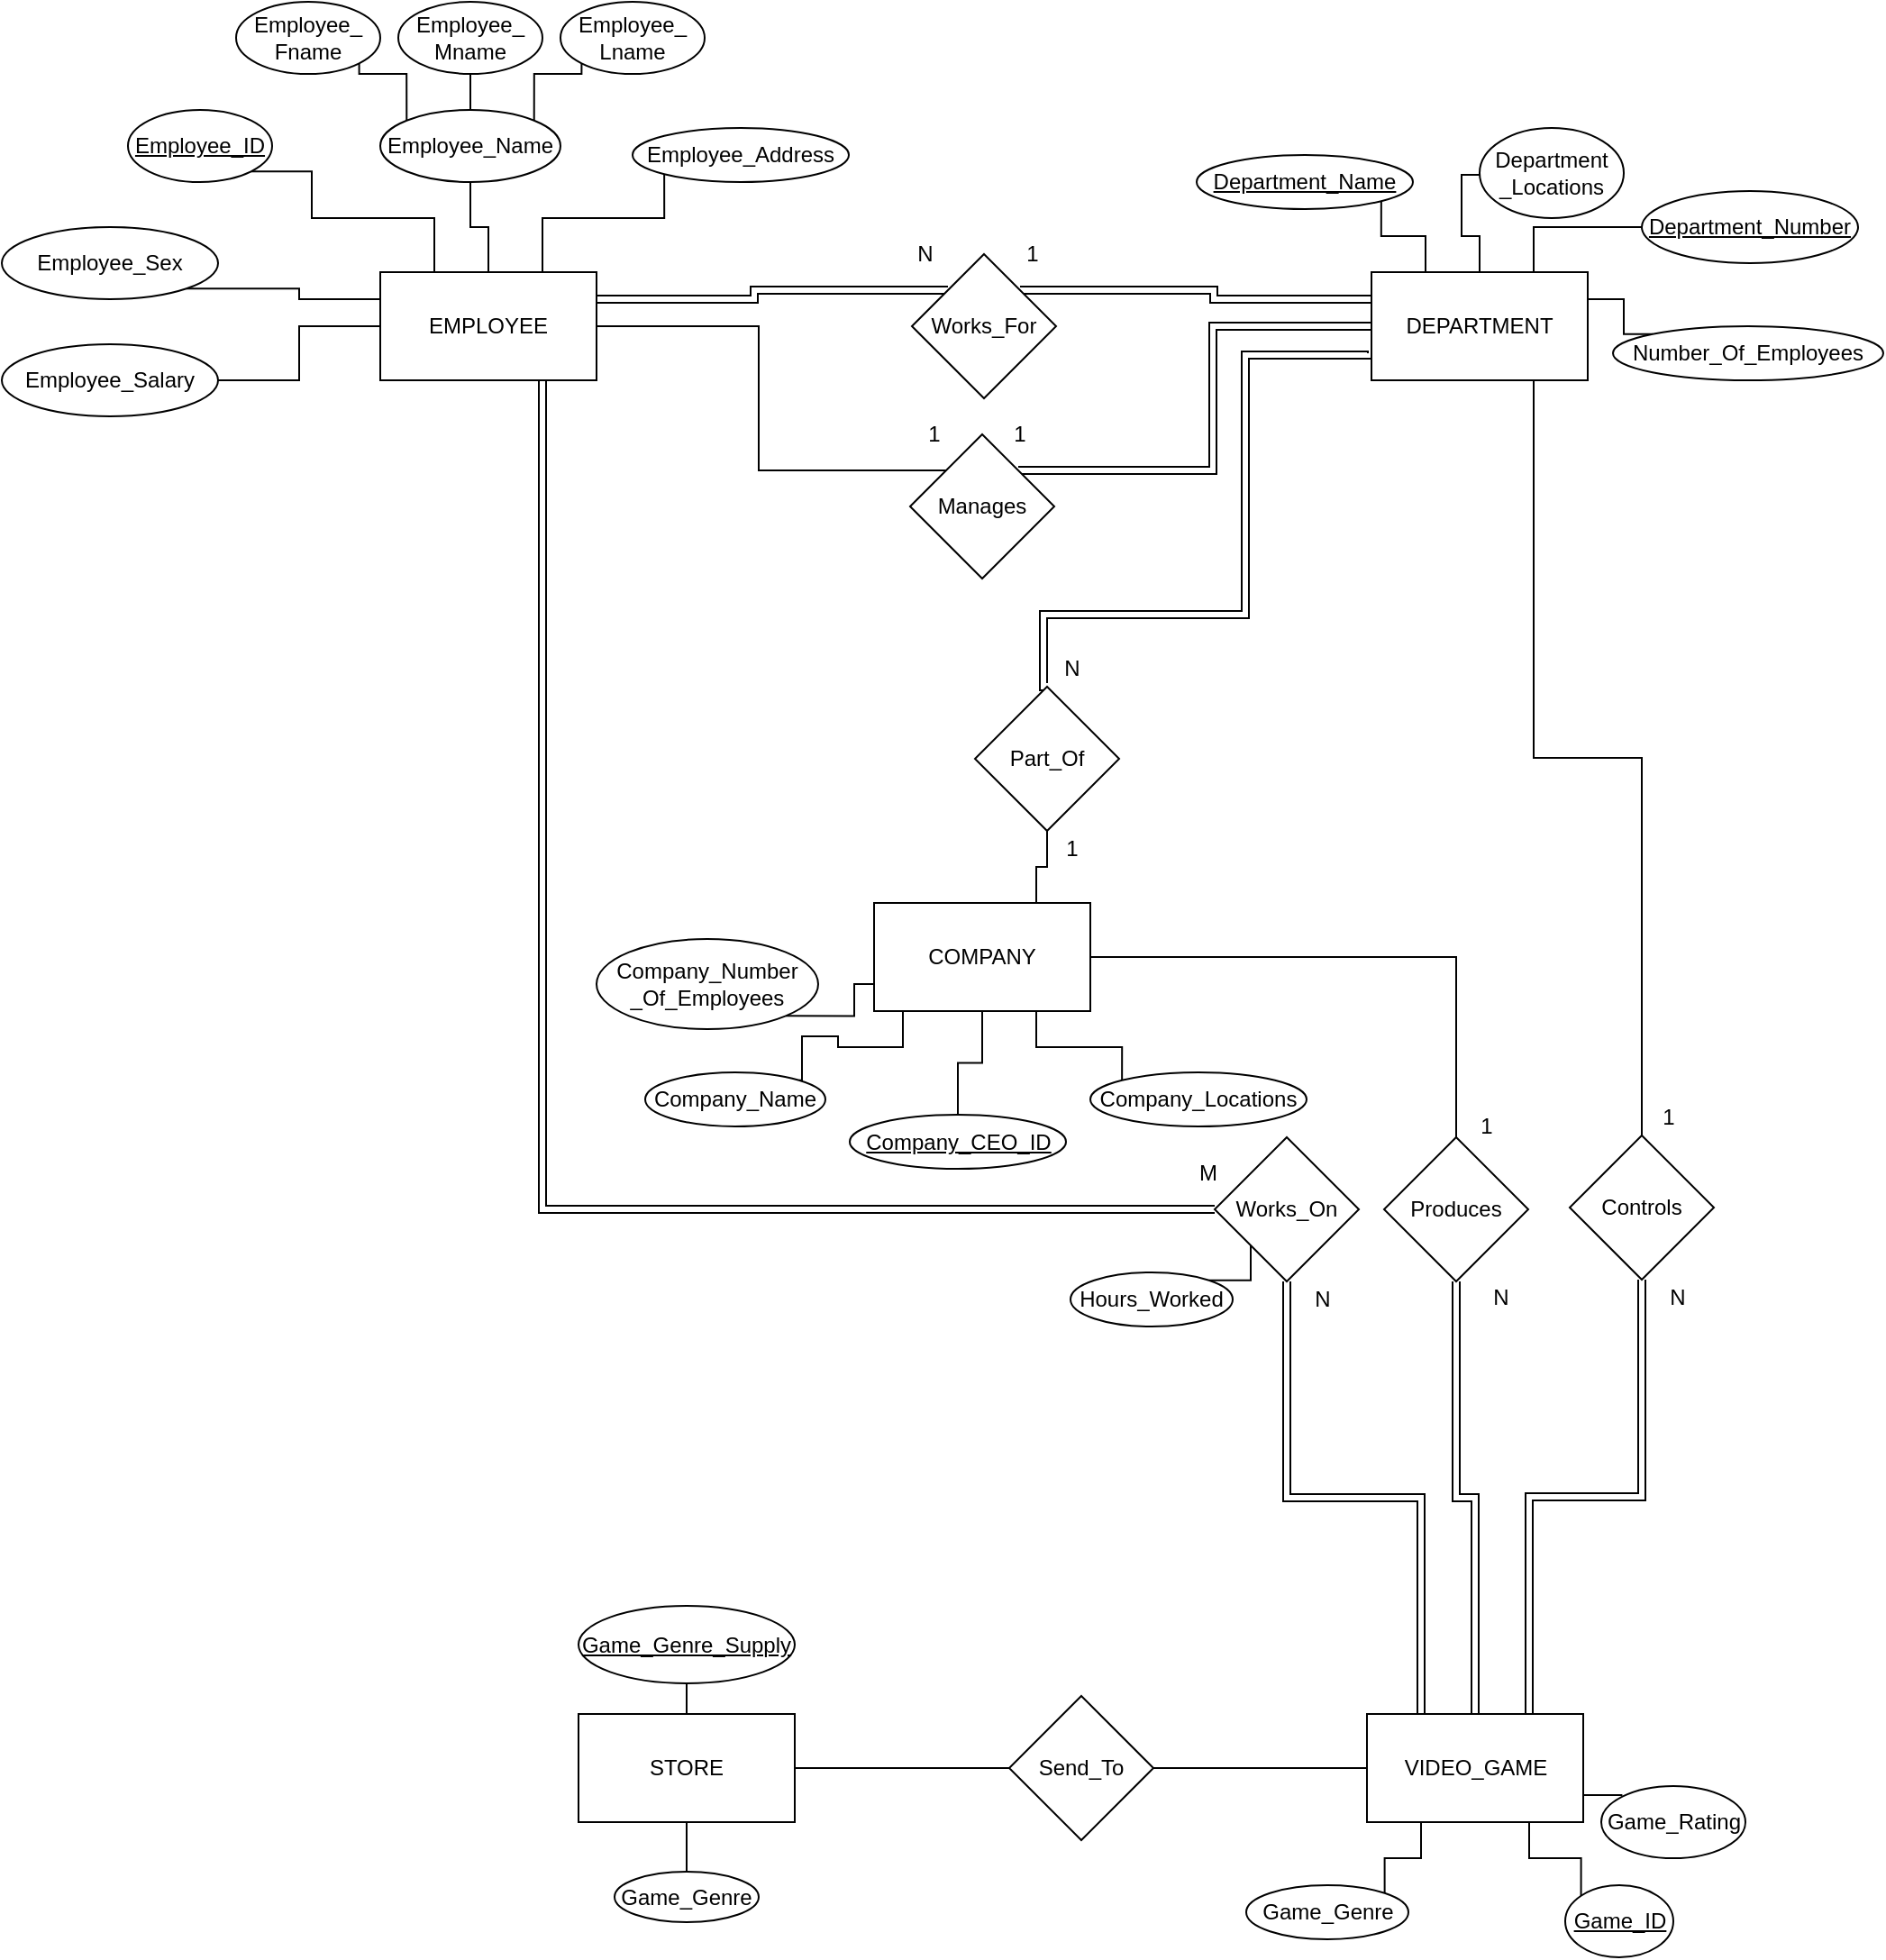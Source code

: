 <mxfile version="12.3.2" type="device" pages="5"><diagram id="pkWlkl_4wmQNtJCve50J" name="ER_Diagram"><mxGraphModel dx="2628" dy="2178" grid="1" gridSize="10" guides="1" tooltips="1" connect="1" arrows="1" fold="1" page="1" pageScale="1" pageWidth="850" pageHeight="1100" math="0" shadow="0"><root><mxCell id="I0w0LLHJPaxNUQu-10mH-0"/><mxCell id="I0w0LLHJPaxNUQu-10mH-1" parent="I0w0LLHJPaxNUQu-10mH-0"/><mxCell id="9fXInhG3Dvd31H-AmijZ-2" style="edgeStyle=orthogonalEdgeStyle;rounded=0;orthogonalLoop=1;jettySize=auto;html=1;exitX=0.75;exitY=1;exitDx=0;exitDy=0;entryX=0;entryY=0;entryDx=0;entryDy=0;endArrow=none;endFill=0;" edge="1" parent="I0w0LLHJPaxNUQu-10mH-1" source="I0w0LLHJPaxNUQu-10mH-2" target="Tpa4xKge-1lGGUMqEtfg-40"><mxGeometry relative="1" as="geometry"/></mxCell><mxCell id="9fXInhG3Dvd31H-AmijZ-3" style="edgeStyle=orthogonalEdgeStyle;rounded=0;orthogonalLoop=1;jettySize=auto;html=1;exitX=0.25;exitY=1;exitDx=0;exitDy=0;entryX=1;entryY=0;entryDx=0;entryDy=0;endArrow=none;endFill=0;" edge="1" parent="I0w0LLHJPaxNUQu-10mH-1" source="I0w0LLHJPaxNUQu-10mH-2" target="Tpa4xKge-1lGGUMqEtfg-39"><mxGeometry relative="1" as="geometry"><Array as="points"><mxPoint x="380" y="500"/><mxPoint x="380" y="520"/><mxPoint x="344" y="520"/><mxPoint x="344" y="514"/><mxPoint x="324" y="514"/></Array></mxGeometry></mxCell><mxCell id="-QUbGs1Myn91qRkP3Rfk-1" style="edgeStyle=orthogonalEdgeStyle;rounded=0;orthogonalLoop=1;jettySize=auto;html=1;exitX=1;exitY=0.5;exitDx=0;exitDy=0;entryX=0.5;entryY=0;entryDx=0;entryDy=0;startArrow=none;startFill=0;endArrow=none;endFill=0;" edge="1" parent="I0w0LLHJPaxNUQu-10mH-1" source="I0w0LLHJPaxNUQu-10mH-2" target="-QUbGs1Myn91qRkP3Rfk-0"><mxGeometry relative="1" as="geometry"/></mxCell><mxCell id="I0w0LLHJPaxNUQu-10mH-2" value="COMPANY" style="rounded=0;whiteSpace=wrap;html=1;" vertex="1" parent="I0w0LLHJPaxNUQu-10mH-1"><mxGeometry x="364" y="440" width="120" height="60" as="geometry"/></mxCell><mxCell id="Tpa4xKge-1lGGUMqEtfg-28" style="edgeStyle=orthogonalEdgeStyle;rounded=0;orthogonalLoop=1;jettySize=auto;html=1;exitX=1;exitY=0.25;exitDx=0;exitDy=0;entryX=0;entryY=0;entryDx=0;entryDy=0;shape=link;" edge="1" parent="I0w0LLHJPaxNUQu-10mH-1" source="I0w0LLHJPaxNUQu-10mH-3" target="Tpa4xKge-1lGGUMqEtfg-24"><mxGeometry relative="1" as="geometry"/></mxCell><mxCell id="Tpa4xKge-1lGGUMqEtfg-30" style="edgeStyle=orthogonalEdgeStyle;rounded=0;orthogonalLoop=1;jettySize=auto;html=1;exitX=1;exitY=0.5;exitDx=0;exitDy=0;entryX=0;entryY=0;entryDx=0;entryDy=0;endArrow=none;endFill=0;" edge="1" parent="I0w0LLHJPaxNUQu-10mH-1" source="I0w0LLHJPaxNUQu-10mH-3" target="Tpa4xKge-1lGGUMqEtfg-25"><mxGeometry relative="1" as="geometry"><Array as="points"><mxPoint x="300" y="120"/><mxPoint x="300" y="200"/></Array></mxGeometry></mxCell><mxCell id="Tpa4xKge-1lGGUMqEtfg-51" style="edgeStyle=orthogonalEdgeStyle;rounded=0;orthogonalLoop=1;jettySize=auto;html=1;exitX=0.75;exitY=1;exitDx=0;exitDy=0;entryX=0;entryY=0.5;entryDx=0;entryDy=0;endArrow=none;endFill=0;shape=link;" edge="1" parent="I0w0LLHJPaxNUQu-10mH-1" source="I0w0LLHJPaxNUQu-10mH-3" target="Tpa4xKge-1lGGUMqEtfg-45"><mxGeometry relative="1" as="geometry"/></mxCell><mxCell id="I0w0LLHJPaxNUQu-10mH-3" value="EMPLOYEE" style="rounded=0;whiteSpace=wrap;html=1;" vertex="1" parent="I0w0LLHJPaxNUQu-10mH-1"><mxGeometry x="90" y="90" width="120" height="60" as="geometry"/></mxCell><mxCell id="Tpa4xKge-1lGGUMqEtfg-35" style="edgeStyle=orthogonalEdgeStyle;rounded=0;orthogonalLoop=1;jettySize=auto;html=1;exitX=0;exitY=0.75;exitDx=0;exitDy=0;entryX=0.5;entryY=0;entryDx=0;entryDy=0;endArrow=none;endFill=0;shape=link;" edge="1" parent="I0w0LLHJPaxNUQu-10mH-1" source="I0w0LLHJPaxNUQu-10mH-4" target="Tpa4xKge-1lGGUMqEtfg-34"><mxGeometry relative="1" as="geometry"><Array as="points"><mxPoint x="570" y="136"/><mxPoint x="570" y="280"/><mxPoint x="458" y="280"/></Array></mxGeometry></mxCell><mxCell id="Tpa4xKge-1lGGUMqEtfg-50" style="edgeStyle=orthogonalEdgeStyle;rounded=0;orthogonalLoop=1;jettySize=auto;html=1;exitX=0.75;exitY=1;exitDx=0;exitDy=0;entryX=0.5;entryY=0;entryDx=0;entryDy=0;endArrow=none;endFill=0;" edge="1" parent="I0w0LLHJPaxNUQu-10mH-1" source="I0w0LLHJPaxNUQu-10mH-4" target="Tpa4xKge-1lGGUMqEtfg-43"><mxGeometry relative="1" as="geometry"/></mxCell><mxCell id="fMg0SopHp3dBCs3YoweB-34" style="edgeStyle=orthogonalEdgeStyle;rounded=0;orthogonalLoop=1;jettySize=auto;html=1;exitX=0.25;exitY=0;exitDx=0;exitDy=0;entryX=1;entryY=1;entryDx=0;entryDy=0;endArrow=none;endFill=0;" edge="1" parent="I0w0LLHJPaxNUQu-10mH-1" source="I0w0LLHJPaxNUQu-10mH-4" target="Tpa4xKge-1lGGUMqEtfg-3"><mxGeometry relative="1" as="geometry"/></mxCell><mxCell id="fMg0SopHp3dBCs3YoweB-36" style="edgeStyle=orthogonalEdgeStyle;rounded=0;orthogonalLoop=1;jettySize=auto;html=1;exitX=0.5;exitY=0;exitDx=0;exitDy=0;entryX=0;entryY=0.5;entryDx=0;entryDy=0;endArrow=none;endFill=0;" edge="1" parent="I0w0LLHJPaxNUQu-10mH-1" source="I0w0LLHJPaxNUQu-10mH-4" target="Tpa4xKge-1lGGUMqEtfg-5"><mxGeometry relative="1" as="geometry"><Array as="points"><mxPoint x="700" y="70"/><mxPoint x="690" y="70"/><mxPoint x="690" y="36"/></Array></mxGeometry></mxCell><mxCell id="fMg0SopHp3dBCs3YoweB-37" style="edgeStyle=orthogonalEdgeStyle;rounded=0;orthogonalLoop=1;jettySize=auto;html=1;exitX=0.75;exitY=0;exitDx=0;exitDy=0;entryX=0;entryY=0.5;entryDx=0;entryDy=0;endArrow=none;endFill=0;" edge="1" parent="I0w0LLHJPaxNUQu-10mH-1" source="I0w0LLHJPaxNUQu-10mH-4" target="Tpa4xKge-1lGGUMqEtfg-37"><mxGeometry relative="1" as="geometry"/></mxCell><mxCell id="fMg0SopHp3dBCs3YoweB-38" style="edgeStyle=orthogonalEdgeStyle;rounded=0;orthogonalLoop=1;jettySize=auto;html=1;exitX=1;exitY=0.25;exitDx=0;exitDy=0;entryX=0;entryY=0;entryDx=0;entryDy=0;endArrow=none;endFill=0;" edge="1" parent="I0w0LLHJPaxNUQu-10mH-1" source="I0w0LLHJPaxNUQu-10mH-4" target="9fXInhG3Dvd31H-AmijZ-0"><mxGeometry relative="1" as="geometry"/></mxCell><mxCell id="I0w0LLHJPaxNUQu-10mH-4" value="DEPARTMENT" style="rounded=0;whiteSpace=wrap;html=1;" vertex="1" parent="I0w0LLHJPaxNUQu-10mH-1"><mxGeometry x="640" y="90" width="120" height="60" as="geometry"/></mxCell><mxCell id="Tpa4xKge-1lGGUMqEtfg-66" style="edgeStyle=orthogonalEdgeStyle;rounded=0;orthogonalLoop=1;jettySize=auto;html=1;exitX=0.25;exitY=1;exitDx=0;exitDy=0;entryX=1;entryY=0;entryDx=0;entryDy=0;endArrow=none;endFill=0;" edge="1" parent="I0w0LLHJPaxNUQu-10mH-1" source="I0w0LLHJPaxNUQu-10mH-6" target="Tpa4xKge-1lGGUMqEtfg-10"><mxGeometry relative="1" as="geometry"/></mxCell><mxCell id="Tpa4xKge-1lGGUMqEtfg-67" style="edgeStyle=orthogonalEdgeStyle;rounded=0;orthogonalLoop=1;jettySize=auto;html=1;exitX=0.75;exitY=1;exitDx=0;exitDy=0;entryX=0;entryY=0;entryDx=0;entryDy=0;endArrow=none;endFill=0;" edge="1" parent="I0w0LLHJPaxNUQu-10mH-1" source="I0w0LLHJPaxNUQu-10mH-6" target="Tpa4xKge-1lGGUMqEtfg-11"><mxGeometry relative="1" as="geometry"/></mxCell><mxCell id="fMg0SopHp3dBCs3YoweB-2" style="edgeStyle=orthogonalEdgeStyle;rounded=0;orthogonalLoop=1;jettySize=auto;html=1;exitX=1;exitY=0.75;exitDx=0;exitDy=0;entryX=0;entryY=0;entryDx=0;entryDy=0;endArrow=none;endFill=0;" edge="1" parent="I0w0LLHJPaxNUQu-10mH-1" source="I0w0LLHJPaxNUQu-10mH-6" target="fMg0SopHp3dBCs3YoweB-1"><mxGeometry relative="1" as="geometry"/></mxCell><mxCell id="C8VFhYp8qNl5yJrPvibs-2" style="edgeStyle=orthogonalEdgeStyle;rounded=0;orthogonalLoop=1;jettySize=auto;html=1;exitX=0;exitY=0.5;exitDx=0;exitDy=0;entryX=1;entryY=0.5;entryDx=0;entryDy=0;endArrow=none;endFill=0;" edge="1" parent="I0w0LLHJPaxNUQu-10mH-1" source="I0w0LLHJPaxNUQu-10mH-6" target="C8VFhYp8qNl5yJrPvibs-1"><mxGeometry relative="1" as="geometry"/></mxCell><mxCell id="I0w0LLHJPaxNUQu-10mH-6" value="VIDEO_GAME" style="rounded=0;whiteSpace=wrap;html=1;" vertex="1" parent="I0w0LLHJPaxNUQu-10mH-1"><mxGeometry x="637.5" y="890" width="120" height="60" as="geometry"/></mxCell><mxCell id="Tpa4xKge-1lGGUMqEtfg-12" style="edgeStyle=orthogonalEdgeStyle;rounded=0;orthogonalLoop=1;jettySize=auto;html=1;exitX=0.5;exitY=1;exitDx=0;exitDy=0;entryX=0.5;entryY=0;entryDx=0;entryDy=0;endArrow=none;endFill=0;" edge="1" parent="I0w0LLHJPaxNUQu-10mH-1" source="Tpa4xKge-1lGGUMqEtfg-0" target="I0w0LLHJPaxNUQu-10mH-3"><mxGeometry relative="1" as="geometry"/></mxCell><mxCell id="tMQsCEg2LR_papdAcjPk-3" style="edgeStyle=orthogonalEdgeStyle;rounded=0;orthogonalLoop=1;jettySize=auto;html=1;exitX=0.5;exitY=0;exitDx=0;exitDy=0;entryX=0.5;entryY=1;entryDx=0;entryDy=0;endArrow=none;endFill=0;" edge="1" parent="I0w0LLHJPaxNUQu-10mH-1" source="Tpa4xKge-1lGGUMqEtfg-0" target="tMQsCEg2LR_papdAcjPk-0"><mxGeometry relative="1" as="geometry"/></mxCell><mxCell id="tMQsCEg2LR_papdAcjPk-4" style="edgeStyle=orthogonalEdgeStyle;rounded=0;orthogonalLoop=1;jettySize=auto;html=1;exitX=1;exitY=0;exitDx=0;exitDy=0;entryX=0;entryY=1;entryDx=0;entryDy=0;endArrow=none;endFill=0;" edge="1" parent="I0w0LLHJPaxNUQu-10mH-1" source="Tpa4xKge-1lGGUMqEtfg-0" target="tMQsCEg2LR_papdAcjPk-1"><mxGeometry relative="1" as="geometry"/></mxCell><mxCell id="tMQsCEg2LR_papdAcjPk-5" style="edgeStyle=orthogonalEdgeStyle;rounded=0;orthogonalLoop=1;jettySize=auto;html=1;exitX=0;exitY=0;exitDx=0;exitDy=0;entryX=1;entryY=1;entryDx=0;entryDy=0;endArrow=none;endFill=0;" edge="1" parent="I0w0LLHJPaxNUQu-10mH-1" source="Tpa4xKge-1lGGUMqEtfg-0" target="tMQsCEg2LR_papdAcjPk-2"><mxGeometry relative="1" as="geometry"/></mxCell><mxCell id="Tpa4xKge-1lGGUMqEtfg-0" value="Employee_Name" style="ellipse;whiteSpace=wrap;html=1;" vertex="1" parent="I0w0LLHJPaxNUQu-10mH-1"><mxGeometry x="90" width="100" height="40" as="geometry"/></mxCell><mxCell id="Tpa4xKge-1lGGUMqEtfg-14" style="edgeStyle=orthogonalEdgeStyle;rounded=0;orthogonalLoop=1;jettySize=auto;html=1;exitX=0;exitY=1;exitDx=0;exitDy=0;entryX=0.75;entryY=0;entryDx=0;entryDy=0;endArrow=none;endFill=0;" edge="1" parent="I0w0LLHJPaxNUQu-10mH-1" source="Tpa4xKge-1lGGUMqEtfg-1" target="I0w0LLHJPaxNUQu-10mH-3"><mxGeometry relative="1" as="geometry"><Array as="points"><mxPoint x="248" y="60"/><mxPoint x="180" y="60"/></Array></mxGeometry></mxCell><mxCell id="Tpa4xKge-1lGGUMqEtfg-1" value="Employee_Address" style="ellipse;whiteSpace=wrap;html=1;" vertex="1" parent="I0w0LLHJPaxNUQu-10mH-1"><mxGeometry x="230" y="10" width="120" height="30" as="geometry"/></mxCell><mxCell id="Tpa4xKge-1lGGUMqEtfg-13" style="edgeStyle=orthogonalEdgeStyle;rounded=0;orthogonalLoop=1;jettySize=auto;html=1;exitX=1;exitY=1;exitDx=0;exitDy=0;entryX=0.25;entryY=0;entryDx=0;entryDy=0;endArrow=none;endFill=0;" edge="1" parent="I0w0LLHJPaxNUQu-10mH-1" source="Tpa4xKge-1lGGUMqEtfg-2" target="I0w0LLHJPaxNUQu-10mH-3"><mxGeometry relative="1" as="geometry"><Array as="points"><mxPoint x="52" y="60"/><mxPoint x="120" y="60"/></Array></mxGeometry></mxCell><mxCell id="Tpa4xKge-1lGGUMqEtfg-2" value="Employee_ID" style="ellipse;whiteSpace=wrap;html=1;fontStyle=4" vertex="1" parent="I0w0LLHJPaxNUQu-10mH-1"><mxGeometry x="-50" width="80" height="40" as="geometry"/></mxCell><mxCell id="Tpa4xKge-1lGGUMqEtfg-3" value="Department_Name" style="ellipse;whiteSpace=wrap;html=1;fontStyle=4" vertex="1" parent="I0w0LLHJPaxNUQu-10mH-1"><mxGeometry x="543" y="25" width="120" height="30" as="geometry"/></mxCell><mxCell id="Tpa4xKge-1lGGUMqEtfg-5" value="Department&lt;br&gt;_Locations" style="ellipse;whiteSpace=wrap;html=1;" vertex="1" parent="I0w0LLHJPaxNUQu-10mH-1"><mxGeometry x="700" y="10" width="80" height="50" as="geometry"/></mxCell><mxCell id="Tpa4xKge-1lGGUMqEtfg-10" value="Game_Genre" style="ellipse;whiteSpace=wrap;html=1;" vertex="1" parent="I0w0LLHJPaxNUQu-10mH-1"><mxGeometry x="570.5" y="985" width="90" height="30" as="geometry"/></mxCell><mxCell id="Tpa4xKge-1lGGUMqEtfg-11" value="Game_ID" style="ellipse;whiteSpace=wrap;html=1;fontStyle=4" vertex="1" parent="I0w0LLHJPaxNUQu-10mH-1"><mxGeometry x="747.5" y="985" width="60" height="40" as="geometry"/></mxCell><mxCell id="Tpa4xKge-1lGGUMqEtfg-21" style="edgeStyle=orthogonalEdgeStyle;rounded=0;orthogonalLoop=1;jettySize=auto;html=1;exitX=1;exitY=1;exitDx=0;exitDy=0;entryX=0;entryY=0.25;entryDx=0;entryDy=0;endArrow=none;endFill=0;" edge="1" parent="I0w0LLHJPaxNUQu-10mH-1" source="Tpa4xKge-1lGGUMqEtfg-18" target="I0w0LLHJPaxNUQu-10mH-3"><mxGeometry relative="1" as="geometry"/></mxCell><mxCell id="Tpa4xKge-1lGGUMqEtfg-18" value="Employee_Sex" style="ellipse;whiteSpace=wrap;html=1;" vertex="1" parent="I0w0LLHJPaxNUQu-10mH-1"><mxGeometry x="-120" y="65" width="120" height="40" as="geometry"/></mxCell><mxCell id="Tpa4xKge-1lGGUMqEtfg-22" style="edgeStyle=orthogonalEdgeStyle;rounded=0;orthogonalLoop=1;jettySize=auto;html=1;exitX=1;exitY=0.5;exitDx=0;exitDy=0;entryX=0;entryY=0.5;entryDx=0;entryDy=0;endArrow=none;endFill=0;" edge="1" parent="I0w0LLHJPaxNUQu-10mH-1" source="Tpa4xKge-1lGGUMqEtfg-19" target="I0w0LLHJPaxNUQu-10mH-3"><mxGeometry relative="1" as="geometry"/></mxCell><mxCell id="Tpa4xKge-1lGGUMqEtfg-19" value="Employee_Salary" style="ellipse;whiteSpace=wrap;html=1;" vertex="1" parent="I0w0LLHJPaxNUQu-10mH-1"><mxGeometry x="-120" y="130" width="120" height="40" as="geometry"/></mxCell><mxCell id="Tpa4xKge-1lGGUMqEtfg-29" style="edgeStyle=orthogonalEdgeStyle;rounded=0;orthogonalLoop=1;jettySize=auto;html=1;exitX=1;exitY=0;exitDx=0;exitDy=0;entryX=0;entryY=0.25;entryDx=0;entryDy=0;shape=link;" edge="1" parent="I0w0LLHJPaxNUQu-10mH-1" source="Tpa4xKge-1lGGUMqEtfg-24" target="I0w0LLHJPaxNUQu-10mH-4"><mxGeometry relative="1" as="geometry"/></mxCell><mxCell id="Tpa4xKge-1lGGUMqEtfg-24" value="Works_For" style="rhombus;whiteSpace=wrap;html=1;" vertex="1" parent="I0w0LLHJPaxNUQu-10mH-1"><mxGeometry x="385" y="80" width="80" height="80" as="geometry"/></mxCell><mxCell id="Tpa4xKge-1lGGUMqEtfg-31" style="edgeStyle=orthogonalEdgeStyle;shape=link;rounded=0;orthogonalLoop=1;jettySize=auto;html=1;exitX=1;exitY=0;exitDx=0;exitDy=0;entryX=0;entryY=0.5;entryDx=0;entryDy=0;" edge="1" parent="I0w0LLHJPaxNUQu-10mH-1" source="Tpa4xKge-1lGGUMqEtfg-25" target="I0w0LLHJPaxNUQu-10mH-4"><mxGeometry relative="1" as="geometry"/></mxCell><mxCell id="Tpa4xKge-1lGGUMqEtfg-25" value="Manages" style="rhombus;whiteSpace=wrap;html=1;" vertex="1" parent="I0w0LLHJPaxNUQu-10mH-1"><mxGeometry x="384" y="180" width="80" height="80" as="geometry"/></mxCell><mxCell id="Tpa4xKge-1lGGUMqEtfg-33" style="edgeStyle=orthogonalEdgeStyle;rounded=0;orthogonalLoop=1;jettySize=auto;html=1;exitX=0.5;exitY=0;exitDx=0;exitDy=0;entryX=0.5;entryY=1;entryDx=0;entryDy=0;endArrow=none;endFill=0;" edge="1" parent="I0w0LLHJPaxNUQu-10mH-1" source="Tpa4xKge-1lGGUMqEtfg-32" target="I0w0LLHJPaxNUQu-10mH-2"><mxGeometry relative="1" as="geometry"/></mxCell><mxCell id="Tpa4xKge-1lGGUMqEtfg-32" value="Company_CEO_ID" style="ellipse;whiteSpace=wrap;html=1;fontStyle=4" vertex="1" parent="I0w0LLHJPaxNUQu-10mH-1"><mxGeometry x="350.5" y="557.5" width="120" height="30" as="geometry"/></mxCell><mxCell id="Tpa4xKge-1lGGUMqEtfg-36" style="edgeStyle=orthogonalEdgeStyle;rounded=0;orthogonalLoop=1;jettySize=auto;html=1;exitX=0.5;exitY=1;exitDx=0;exitDy=0;entryX=0.75;entryY=0;entryDx=0;entryDy=0;endArrow=none;endFill=0;" edge="1" parent="I0w0LLHJPaxNUQu-10mH-1" source="Tpa4xKge-1lGGUMqEtfg-34" target="I0w0LLHJPaxNUQu-10mH-2"><mxGeometry relative="1" as="geometry"/></mxCell><mxCell id="Tpa4xKge-1lGGUMqEtfg-34" value="Part_Of" style="rhombus;whiteSpace=wrap;html=1;" vertex="1" parent="I0w0LLHJPaxNUQu-10mH-1"><mxGeometry x="420" y="320" width="80" height="80" as="geometry"/></mxCell><mxCell id="Tpa4xKge-1lGGUMqEtfg-37" value="Department_Number" style="ellipse;whiteSpace=wrap;html=1;fontStyle=4" vertex="1" parent="I0w0LLHJPaxNUQu-10mH-1"><mxGeometry x="790" y="45" width="120" height="40" as="geometry"/></mxCell><mxCell id="Tpa4xKge-1lGGUMqEtfg-39" value="Company_Name" style="ellipse;whiteSpace=wrap;html=1;" vertex="1" parent="I0w0LLHJPaxNUQu-10mH-1"><mxGeometry x="237" y="534" width="100" height="30" as="geometry"/></mxCell><mxCell id="Tpa4xKge-1lGGUMqEtfg-40" value="Company_Locations" style="ellipse;whiteSpace=wrap;html=1;" vertex="1" parent="I0w0LLHJPaxNUQu-10mH-1"><mxGeometry x="484" y="534" width="120" height="30" as="geometry"/></mxCell><mxCell id="Tpa4xKge-1lGGUMqEtfg-73" style="edgeStyle=orthogonalEdgeStyle;shape=link;rounded=0;orthogonalLoop=1;jettySize=auto;html=1;exitX=0.5;exitY=1;exitDx=0;exitDy=0;entryX=0.75;entryY=0;entryDx=0;entryDy=0;endArrow=none;endFill=0;" edge="1" parent="I0w0LLHJPaxNUQu-10mH-1" source="Tpa4xKge-1lGGUMqEtfg-43" target="I0w0LLHJPaxNUQu-10mH-6"><mxGeometry relative="1" as="geometry"/></mxCell><mxCell id="Tpa4xKge-1lGGUMqEtfg-43" value="Controls" style="rhombus;whiteSpace=wrap;html=1;" vertex="1" parent="I0w0LLHJPaxNUQu-10mH-1"><mxGeometry x="750" y="569" width="80" height="80" as="geometry"/></mxCell><mxCell id="Tpa4xKge-1lGGUMqEtfg-48" style="edgeStyle=orthogonalEdgeStyle;rounded=0;orthogonalLoop=1;jettySize=auto;html=1;exitX=0.5;exitY=1;exitDx=0;exitDy=0;entryX=0.25;entryY=0;entryDx=0;entryDy=0;endArrow=none;endFill=0;shape=link;" edge="1" parent="I0w0LLHJPaxNUQu-10mH-1" source="Tpa4xKge-1lGGUMqEtfg-45" target="I0w0LLHJPaxNUQu-10mH-6"><mxGeometry relative="1" as="geometry"/></mxCell><mxCell id="Tpa4xKge-1lGGUMqEtfg-45" value="Works_On" style="rhombus;whiteSpace=wrap;html=1;" vertex="1" parent="I0w0LLHJPaxNUQu-10mH-1"><mxGeometry x="553" y="570" width="80" height="80" as="geometry"/></mxCell><mxCell id="fMg0SopHp3dBCs3YoweB-39" style="edgeStyle=orthogonalEdgeStyle;rounded=0;orthogonalLoop=1;jettySize=auto;html=1;exitX=1;exitY=0;exitDx=0;exitDy=0;entryX=0;entryY=1;entryDx=0;entryDy=0;endArrow=none;endFill=0;" edge="1" parent="I0w0LLHJPaxNUQu-10mH-1" source="Tpa4xKge-1lGGUMqEtfg-74" target="Tpa4xKge-1lGGUMqEtfg-45"><mxGeometry relative="1" as="geometry"/></mxCell><mxCell id="Tpa4xKge-1lGGUMqEtfg-74" value="Hours_Worked" style="ellipse;whiteSpace=wrap;html=1;" vertex="1" parent="I0w0LLHJPaxNUQu-10mH-1"><mxGeometry x="473" y="645" width="90" height="30" as="geometry"/></mxCell><mxCell id="9fXInhG3Dvd31H-AmijZ-0" value="Number_Of_Employees" style="ellipse;whiteSpace=wrap;html=1;" vertex="1" parent="I0w0LLHJPaxNUQu-10mH-1"><mxGeometry x="774" y="120" width="150" height="30" as="geometry"/></mxCell><mxCell id="fMg0SopHp3dBCs3YoweB-1" value="Game_Rating" style="ellipse;whiteSpace=wrap;html=1;" vertex="1" parent="I0w0LLHJPaxNUQu-10mH-1"><mxGeometry x="767.5" y="930" width="80" height="40" as="geometry"/></mxCell><mxCell id="fMg0SopHp3dBCs3YoweB-3" value="N" style="text;html=1;strokeColor=none;fillColor=none;align=center;verticalAlign=middle;whiteSpace=wrap;rounded=0;" vertex="1" parent="I0w0LLHJPaxNUQu-10mH-1"><mxGeometry x="385" y="70" width="15" height="20" as="geometry"/></mxCell><mxCell id="fMg0SopHp3dBCs3YoweB-4" value="1" style="text;html=1;strokeColor=none;fillColor=none;align=center;verticalAlign=middle;whiteSpace=wrap;rounded=0;" vertex="1" parent="I0w0LLHJPaxNUQu-10mH-1"><mxGeometry x="444" y="70" width="16" height="20" as="geometry"/></mxCell><mxCell id="fMg0SopHp3dBCs3YoweB-5" value="1" style="text;html=1;strokeColor=none;fillColor=none;align=center;verticalAlign=middle;whiteSpace=wrap;rounded=0;" vertex="1" parent="I0w0LLHJPaxNUQu-10mH-1"><mxGeometry x="390" y="170" width="15" height="20" as="geometry"/></mxCell><mxCell id="fMg0SopHp3dBCs3YoweB-6" value="1" style="text;html=1;strokeColor=none;fillColor=none;align=center;verticalAlign=middle;whiteSpace=wrap;rounded=0;" vertex="1" parent="I0w0LLHJPaxNUQu-10mH-1"><mxGeometry x="440" y="170" width="10" height="20" as="geometry"/></mxCell><mxCell id="fMg0SopHp3dBCs3YoweB-7" value="M" style="text;html=1;strokeColor=none;fillColor=none;align=center;verticalAlign=middle;whiteSpace=wrap;rounded=0;" vertex="1" parent="I0w0LLHJPaxNUQu-10mH-1"><mxGeometry x="543" y="580" width="13" height="20" as="geometry"/></mxCell><mxCell id="fMg0SopHp3dBCs3YoweB-8" value="N" style="text;html=1;strokeColor=none;fillColor=none;align=center;verticalAlign=middle;whiteSpace=wrap;rounded=0;" vertex="1" parent="I0w0LLHJPaxNUQu-10mH-1"><mxGeometry x="468" y="300" width="12" height="20" as="geometry"/></mxCell><mxCell id="fMg0SopHp3dBCs3YoweB-9" value="1" style="text;html=1;strokeColor=none;fillColor=none;align=center;verticalAlign=middle;whiteSpace=wrap;rounded=0;" vertex="1" parent="I0w0LLHJPaxNUQu-10mH-1"><mxGeometry x="468" y="400" width="12" height="20" as="geometry"/></mxCell><mxCell id="fMg0SopHp3dBCs3YoweB-10" value="N" style="text;html=1;strokeColor=none;fillColor=none;align=center;verticalAlign=middle;whiteSpace=wrap;rounded=0;" vertex="1" parent="I0w0LLHJPaxNUQu-10mH-1"><mxGeometry x="603" y="650" width="20" height="20" as="geometry"/></mxCell><mxCell id="fMg0SopHp3dBCs3YoweB-13" value="1" style="text;html=1;strokeColor=none;fillColor=none;align=center;verticalAlign=middle;whiteSpace=wrap;rounded=0;" vertex="1" parent="I0w0LLHJPaxNUQu-10mH-1"><mxGeometry x="800" y="549" width="10" height="20" as="geometry"/></mxCell><mxCell id="fMg0SopHp3dBCs3YoweB-14" value="N" style="text;html=1;strokeColor=none;fillColor=none;align=center;verticalAlign=middle;whiteSpace=wrap;rounded=0;" vertex="1" parent="I0w0LLHJPaxNUQu-10mH-1"><mxGeometry x="800" y="649" width="20" height="20" as="geometry"/></mxCell><mxCell id="zgAIjad5sz95lb8CeOy5-1" style="edgeStyle=orthogonalEdgeStyle;rounded=0;orthogonalLoop=1;jettySize=auto;html=1;exitX=1;exitY=1;exitDx=0;exitDy=0;entryX=0;entryY=0.75;entryDx=0;entryDy=0;endArrow=none;endFill=0;" edge="1" parent="I0w0LLHJPaxNUQu-10mH-1" source="zgAIjad5sz95lb8CeOy5-0" target="I0w0LLHJPaxNUQu-10mH-2"><mxGeometry relative="1" as="geometry"/></mxCell><mxCell id="zgAIjad5sz95lb8CeOy5-0" value="Company_Number&lt;br&gt;_Of_Employees" style="ellipse;whiteSpace=wrap;html=1;" vertex="1" parent="I0w0LLHJPaxNUQu-10mH-1"><mxGeometry x="210" y="460" width="123" height="50" as="geometry"/></mxCell><mxCell id="tMQsCEg2LR_papdAcjPk-0" value="Employee_&lt;br&gt;Mname" style="ellipse;whiteSpace=wrap;html=1;" vertex="1" parent="I0w0LLHJPaxNUQu-10mH-1"><mxGeometry x="100" y="-60" width="80" height="40" as="geometry"/></mxCell><mxCell id="tMQsCEg2LR_papdAcjPk-1" value="Employee_&lt;br&gt;Lname" style="ellipse;whiteSpace=wrap;html=1;" vertex="1" parent="I0w0LLHJPaxNUQu-10mH-1"><mxGeometry x="190" y="-60" width="80" height="40" as="geometry"/></mxCell><mxCell id="tMQsCEg2LR_papdAcjPk-2" value="Employee_&lt;br&gt;Fname" style="ellipse;whiteSpace=wrap;html=1;" vertex="1" parent="I0w0LLHJPaxNUQu-10mH-1"><mxGeometry x="10" y="-60" width="80" height="40" as="geometry"/></mxCell><mxCell id="CXb28EFtbrFEi3Utuk-g-3" style="edgeStyle=orthogonalEdgeStyle;rounded=0;orthogonalLoop=1;jettySize=auto;html=1;exitX=0.5;exitY=0;exitDx=0;exitDy=0;entryX=0.5;entryY=1;entryDx=0;entryDy=0;endArrow=none;endFill=0;" edge="1" parent="I0w0LLHJPaxNUQu-10mH-1" source="C8VFhYp8qNl5yJrPvibs-0" target="CXb28EFtbrFEi3Utuk-g-0"><mxGeometry relative="1" as="geometry"/></mxCell><mxCell id="C8VFhYp8qNl5yJrPvibs-0" value="STORE" style="rounded=0;whiteSpace=wrap;html=1;" vertex="1" parent="I0w0LLHJPaxNUQu-10mH-1"><mxGeometry x="200" y="890" width="120" height="60" as="geometry"/></mxCell><mxCell id="C8VFhYp8qNl5yJrPvibs-3" style="edgeStyle=orthogonalEdgeStyle;rounded=0;orthogonalLoop=1;jettySize=auto;html=1;exitX=0;exitY=0.5;exitDx=0;exitDy=0;entryX=1;entryY=0.5;entryDx=0;entryDy=0;endArrow=none;endFill=0;" edge="1" parent="I0w0LLHJPaxNUQu-10mH-1" source="C8VFhYp8qNl5yJrPvibs-1" target="C8VFhYp8qNl5yJrPvibs-0"><mxGeometry relative="1" as="geometry"/></mxCell><mxCell id="C8VFhYp8qNl5yJrPvibs-1" value="Send_To" style="rhombus;whiteSpace=wrap;html=1;" vertex="1" parent="I0w0LLHJPaxNUQu-10mH-1"><mxGeometry x="439" y="880" width="80" height="80" as="geometry"/></mxCell><mxCell id="CXb28EFtbrFEi3Utuk-g-0" value="Game_Genre_Supply" style="ellipse;whiteSpace=wrap;html=1;fontStyle=4" vertex="1" parent="I0w0LLHJPaxNUQu-10mH-1"><mxGeometry x="200" y="830" width="120" height="43" as="geometry"/></mxCell><mxCell id="CXb28EFtbrFEi3Utuk-g-2" style="edgeStyle=orthogonalEdgeStyle;rounded=0;orthogonalLoop=1;jettySize=auto;html=1;exitX=0.5;exitY=0;exitDx=0;exitDy=0;entryX=0.5;entryY=1;entryDx=0;entryDy=0;endArrow=none;endFill=0;" edge="1" parent="I0w0LLHJPaxNUQu-10mH-1" source="CXb28EFtbrFEi3Utuk-g-1" target="C8VFhYp8qNl5yJrPvibs-0"><mxGeometry relative="1" as="geometry"/></mxCell><mxCell id="CXb28EFtbrFEi3Utuk-g-1" value="Game_Genre" style="ellipse;whiteSpace=wrap;html=1;" vertex="1" parent="I0w0LLHJPaxNUQu-10mH-1"><mxGeometry x="220" y="977.5" width="80" height="28" as="geometry"/></mxCell><mxCell id="-QUbGs1Myn91qRkP3Rfk-2" style="edgeStyle=orthogonalEdgeStyle;rounded=0;orthogonalLoop=1;jettySize=auto;html=1;exitX=0.5;exitY=1;exitDx=0;exitDy=0;entryX=0.5;entryY=0;entryDx=0;entryDy=0;startArrow=none;startFill=0;endArrow=classic;endFill=1;shape=link;" edge="1" parent="I0w0LLHJPaxNUQu-10mH-1" source="-QUbGs1Myn91qRkP3Rfk-0" target="I0w0LLHJPaxNUQu-10mH-6"><mxGeometry relative="1" as="geometry"/></mxCell><mxCell id="-QUbGs1Myn91qRkP3Rfk-0" value="Produces" style="rhombus;whiteSpace=wrap;html=1;" vertex="1" parent="I0w0LLHJPaxNUQu-10mH-1"><mxGeometry x="647" y="570" width="80" height="80" as="geometry"/></mxCell><mxCell id="-QUbGs1Myn91qRkP3Rfk-3" value="1" style="text;html=1;strokeColor=none;fillColor=none;align=center;verticalAlign=middle;whiteSpace=wrap;rounded=0;" vertex="1" parent="I0w0LLHJPaxNUQu-10mH-1"><mxGeometry x="697.5" y="554" width="12" height="20" as="geometry"/></mxCell><mxCell id="-QUbGs1Myn91qRkP3Rfk-4" value="N" style="text;html=1;strokeColor=none;fillColor=none;align=center;verticalAlign=middle;whiteSpace=wrap;rounded=0;" vertex="1" parent="I0w0LLHJPaxNUQu-10mH-1"><mxGeometry x="700.5" y="649" width="22" height="20" as="geometry"/></mxCell></root></mxGraphModel></diagram><diagram id="ZIPgqgeMAU90umKxLe4V" name="DB_Schema"><mxGraphModel dx="1087" dy="659" grid="1" gridSize="10" guides="1" tooltips="1" connect="1" arrows="1" fold="1" page="1" pageScale="1" pageWidth="850" pageHeight="1100" math="0" shadow="0"><root><mxCell id="nCg6refTpVUew_x6CigD-0"/><mxCell id="nCg6refTpVUew_x6CigD-1" parent="nCg6refTpVUew_x6CigD-0"/><mxCell id="nCg6refTpVUew_x6CigD-2" value="DEPARTMENT" style="text;html=1;strokeColor=none;fillColor=none;align=center;verticalAlign=middle;whiteSpace=wrap;rounded=0;" vertex="1" parent="nCg6refTpVUew_x6CigD-1"><mxGeometry x="39" y="345" width="90" height="20" as="geometry"/></mxCell><mxCell id="nCg6refTpVUew_x6CigD-3" value="EMPLOYEE" style="text;html=1;strokeColor=none;fillColor=none;align=center;verticalAlign=middle;whiteSpace=wrap;rounded=0;" vertex="1" parent="nCg6refTpVUew_x6CigD-1"><mxGeometry x="39" y="225" width="80" height="20" as="geometry"/></mxCell><mxCell id="nCg6refTpVUew_x6CigD-4" value="COMPANY" style="text;html=1;strokeColor=none;fillColor=none;align=center;verticalAlign=middle;whiteSpace=wrap;rounded=0;" vertex="1" parent="nCg6refTpVUew_x6CigD-1"><mxGeometry x="60.5" y="465" width="70" height="20" as="geometry"/></mxCell><mxCell id="nCg6refTpVUew_x6CigD-5" value="VIDEO_GAME_PROJECT" style="text;html=1;strokeColor=none;fillColor=none;align=center;verticalAlign=middle;whiteSpace=wrap;rounded=0;" vertex="1" parent="nCg6refTpVUew_x6CigD-1"><mxGeometry x="39" y="704" width="159" height="20" as="geometry"/></mxCell><mxCell id="7Qw3aDB7f3oObxKeAIBY-5" value="Employee_ID" style="text;html=1;align=center;verticalAlign=middle;whiteSpace=wrap;rounded=0;fillColor=#f5f5f5;strokeColor=#666666;fontColor=#333333;fontStyle=4" vertex="1" parent="nCg6refTpVUew_x6CigD-1"><mxGeometry x="39" y="255" width="80" height="20" as="geometry"/></mxCell><mxCell id="7Qw3aDB7f3oObxKeAIBY-6" value="Department_Name" style="text;html=1;align=center;verticalAlign=middle;whiteSpace=wrap;rounded=0;fillColor=#f5f5f5;strokeColor=#666666;fontColor=#333333;fontStyle=4" vertex="1" parent="nCg6refTpVUew_x6CigD-1"><mxGeometry x="39" y="375" width="110" height="20" as="geometry"/></mxCell><mxCell id="zb_4u3D1972VGXdrIrJa-1" style="edgeStyle=orthogonalEdgeStyle;rounded=0;orthogonalLoop=1;jettySize=auto;html=1;exitX=0.25;exitY=1;exitDx=0;exitDy=0;entryX=0.5;entryY=1;entryDx=0;entryDy=0;startArrow=none;startFill=0;endArrow=classic;endFill=1;" edge="1" parent="nCg6refTpVUew_x6CigD-1" source="7Qw3aDB7f3oObxKeAIBY-7" target="7Qw3aDB7f3oObxKeAIBY-5"><mxGeometry relative="1" as="geometry"><Array as="points"><mxPoint x="67" y="535"/><mxPoint x="30" y="535"/><mxPoint x="30" y="310"/><mxPoint x="79" y="310"/></Array></mxGeometry></mxCell><mxCell id="7Qw3aDB7f3oObxKeAIBY-7" value="Company_CEO_ID" style="text;html=1;align=center;verticalAlign=middle;whiteSpace=wrap;rounded=0;fillColor=#f5f5f5;strokeColor=#666666;fontColor=#333333;fontStyle=4" vertex="1" parent="nCg6refTpVUew_x6CigD-1"><mxGeometry x="39" y="495" width="112" height="20" as="geometry"/></mxCell><mxCell id="nriuEcVPDP_5sA9yVsUk-3" style="edgeStyle=orthogonalEdgeStyle;rounded=0;orthogonalLoop=1;jettySize=auto;html=1;exitX=0.25;exitY=1;exitDx=0;exitDy=0;entryX=0.25;entryY=1;entryDx=0;entryDy=0;startArrow=none;startFill=0;endArrow=classic;endFill=1;" edge="1" parent="nCg6refTpVUew_x6CigD-1" source="7Qw3aDB7f3oObxKeAIBY-8" target="ykzurtgI0NPfVA8TbmjO-2"><mxGeometry relative="1" as="geometry"><Array as="points"><mxPoint x="58.5" y="775"/><mxPoint x="32.5" y="775"/><mxPoint x="32.5" y="675"/><mxPoint x="120.5" y="675"/></Array></mxGeometry></mxCell><mxCell id="7Qw3aDB7f3oObxKeAIBY-8" value="Game_ID" style="text;html=1;align=center;verticalAlign=middle;whiteSpace=wrap;rounded=0;fillColor=#f5f5f5;strokeColor=#666666;fontColor=#333333;fontStyle=4" vertex="1" parent="nCg6refTpVUew_x6CigD-1"><mxGeometry x="39" y="735" width="80" height="20" as="geometry"/></mxCell><mxCell id="7Qw3aDB7f3oObxKeAIBY-10" value="Employee_Fname" style="text;html=1;align=center;verticalAlign=middle;whiteSpace=wrap;rounded=0;fillColor=#f5f5f5;strokeColor=#666666;fontColor=#333333;" vertex="1" parent="nCg6refTpVUew_x6CigD-1"><mxGeometry x="119" y="255" width="110" height="20" as="geometry"/></mxCell><mxCell id="zjrPtLbM67DlkvBzpl9v-0" value="Employee_Address" style="text;html=1;align=center;verticalAlign=middle;whiteSpace=wrap;rounded=0;fillColor=#f5f5f5;strokeColor=#666666;fontColor=#333333;" vertex="1" parent="nCg6refTpVUew_x6CigD-1"><mxGeometry x="449" y="255" width="110" height="20" as="geometry"/></mxCell><mxCell id="pgIPS9RNpR96nf4sQopi-0" value="Employee_Sex" style="text;html=1;align=center;verticalAlign=middle;whiteSpace=wrap;rounded=0;fillColor=#f5f5f5;strokeColor=#666666;fontColor=#333333;" vertex="1" parent="nCg6refTpVUew_x6CigD-1"><mxGeometry x="559" y="255" width="90" height="20" as="geometry"/></mxCell><mxCell id="pgIPS9RNpR96nf4sQopi-1" value="Employee_Salary" style="text;html=1;align=center;verticalAlign=middle;whiteSpace=wrap;rounded=0;fillColor=#f5f5f5;strokeColor=#666666;fontColor=#333333;" vertex="1" parent="nCg6refTpVUew_x6CigD-1"><mxGeometry x="649" y="255" width="100" height="20" as="geometry"/></mxCell><mxCell id="YtSy1nwNeLSEPa6z377e-1" style="rounded=0;orthogonalLoop=1;jettySize=auto;html=1;exitX=0.75;exitY=0;exitDx=0;exitDy=0;entryX=0.25;entryY=1;entryDx=0;entryDy=0;startArrow=none;startFill=0;endArrow=classic;endFill=1;elbow=vertical;edgeStyle=orthogonalEdgeStyle;" edge="1" parent="nCg6refTpVUew_x6CigD-1" source="PLRHC7DFGDWdHuAmByUN-0" target="YtSy1nwNeLSEPa6z377e-0"><mxGeometry relative="1" as="geometry"/></mxCell><mxCell id="PLRHC7DFGDWdHuAmByUN-0" value="Department_Number" style="text;html=1;align=center;verticalAlign=middle;whiteSpace=wrap;rounded=0;fillColor=#f5f5f5;strokeColor=#666666;fontColor=#333333;fontStyle=4" vertex="1" parent="nCg6refTpVUew_x6CigD-1"><mxGeometry x="289" y="375" width="120" height="20" as="geometry"/></mxCell><mxCell id="TRXRzGBZfWyjNrbPaCgn-0" value="Department_Locations" style="text;html=1;align=center;verticalAlign=middle;whiteSpace=wrap;rounded=0;fillColor=#f5f5f5;strokeColor=#666666;fontColor=#333333;" vertex="1" parent="nCg6refTpVUew_x6CigD-1"><mxGeometry x="409" y="375" width="130" height="20" as="geometry"/></mxCell><mxCell id="TRXRzGBZfWyjNrbPaCgn-1" value="Department_Number_Of_Employees" style="text;html=1;align=center;verticalAlign=middle;whiteSpace=wrap;rounded=0;fillColor=#f5f5f5;strokeColor=#666666;fontColor=#333333;" vertex="1" parent="nCg6refTpVUew_x6CigD-1"><mxGeometry x="539" y="375" width="210" height="20" as="geometry"/></mxCell><mxCell id="orOLIaZdFOY7TGjrvyEx-0" value="Company_Name" style="text;html=1;align=center;verticalAlign=middle;whiteSpace=wrap;rounded=0;fillColor=#f5f5f5;strokeColor=#666666;fontColor=#333333;" vertex="1" parent="nCg6refTpVUew_x6CigD-1"><mxGeometry x="150.5" y="495" width="100" height="20" as="geometry"/></mxCell><mxCell id="orOLIaZdFOY7TGjrvyEx-1" value="Company_Locations" style="text;html=1;align=center;verticalAlign=middle;whiteSpace=wrap;rounded=0;fillColor=#f5f5f5;strokeColor=#666666;fontColor=#333333;" vertex="1" parent="nCg6refTpVUew_x6CigD-1"><mxGeometry x="370.5" y="495" width="120" height="20" as="geometry"/></mxCell><mxCell id="orOLIaZdFOY7TGjrvyEx-2" value="Company_Number_Of_Employees" style="text;html=1;align=center;verticalAlign=middle;whiteSpace=wrap;rounded=0;fillColor=#f5f5f5;strokeColor=#666666;fontColor=#333333;" vertex="1" parent="nCg6refTpVUew_x6CigD-1"><mxGeometry x="491" y="495" width="199" height="20" as="geometry"/></mxCell><mxCell id="Iq3h3liTvr6U-Jx2RE5M-1" value="Employee_Mname" style="text;html=1;align=center;verticalAlign=middle;whiteSpace=wrap;rounded=0;fillColor=#f5f5f5;strokeColor=#666666;fontColor=#333333;" vertex="1" parent="nCg6refTpVUew_x6CigD-1"><mxGeometry x="229" y="255" width="110" height="20" as="geometry"/></mxCell><mxCell id="Iq3h3liTvr6U-Jx2RE5M-2" value="Employee_Lname" style="text;html=1;align=center;verticalAlign=middle;whiteSpace=wrap;rounded=0;fillColor=#f5f5f5;strokeColor=#666666;fontColor=#333333;" vertex="1" parent="nCg6refTpVUew_x6CigD-1"><mxGeometry x="339" y="255" width="110" height="20" as="geometry"/></mxCell><mxCell id="Tu-j165zFH59eQS7XOrF-1" value="Game_Genre" style="text;html=1;align=center;verticalAlign=middle;whiteSpace=wrap;rounded=0;fillColor=#f5f5f5;strokeColor=#666666;fontColor=#333333;" vertex="1" parent="nCg6refTpVUew_x6CigD-1"><mxGeometry x="119" y="735" width="80" height="20" as="geometry"/></mxCell><mxCell id="Tu-j165zFH59eQS7XOrF-2" value="Game_Rating" style="text;html=1;align=center;verticalAlign=middle;whiteSpace=wrap;rounded=0;fillColor=#f5f5f5;strokeColor=#666666;fontColor=#333333;" vertex="1" parent="nCg6refTpVUew_x6CigD-1"><mxGeometry x="199" y="735" width="80" height="20" as="geometry"/></mxCell><mxCell id="n3rH-0eZO-upkS0sZFYg-0" value="STORE" style="text;html=1;strokeColor=none;fillColor=none;align=center;verticalAlign=middle;whiteSpace=wrap;rounded=0;" vertex="1" parent="nCg6refTpVUew_x6CigD-1"><mxGeometry x="39" y="825" width="80" height="20" as="geometry"/></mxCell><mxCell id="YtSy1nwNeLSEPa6z377e-5" style="edgeStyle=orthogonalEdgeStyle;rounded=0;orthogonalLoop=1;jettySize=auto;html=1;exitX=0.75;exitY=0;exitDx=0;exitDy=0;entryX=0.25;entryY=1;entryDx=0;entryDy=0;startArrow=none;startFill=0;endArrow=classic;endFill=1;" edge="1" parent="nCg6refTpVUew_x6CigD-1" source="n3rH-0eZO-upkS0sZFYg-1" target="Tu-j165zFH59eQS7XOrF-1"><mxGeometry relative="1" as="geometry"/></mxCell><mxCell id="n3rH-0eZO-upkS0sZFYg-1" value="Store_Game_Genre" style="text;html=1;align=center;verticalAlign=middle;whiteSpace=wrap;rounded=0;fillColor=#f5f5f5;strokeColor=#666666;fontColor=#333333;" vertex="1" parent="nCg6refTpVUew_x6CigD-1"><mxGeometry x="39" y="855" width="120" height="20" as="geometry"/></mxCell><mxCell id="n3rH-0eZO-upkS0sZFYg-3" value="Store_Game_Genre_Supply" style="text;html=1;align=center;verticalAlign=middle;whiteSpace=wrap;rounded=0;fillColor=#f5f5f5;strokeColor=#666666;fontColor=#333333;fontStyle=4" vertex="1" parent="nCg6refTpVUew_x6CigD-1"><mxGeometry x="159" y="855" width="160" height="20" as="geometry"/></mxCell><mxCell id="ykzurtgI0NPfVA8TbmjO-0" value="WORKS_ON" style="text;html=1;strokeColor=none;fillColor=none;align=center;verticalAlign=middle;whiteSpace=wrap;rounded=0;" vertex="1" parent="nCg6refTpVUew_x6CigD-1"><mxGeometry x="39" y="585" width="90" height="20" as="geometry"/></mxCell><mxCell id="zb_4u3D1972VGXdrIrJa-0" style="edgeStyle=orthogonalEdgeStyle;rounded=0;orthogonalLoop=1;jettySize=auto;html=1;exitX=0.25;exitY=1;exitDx=0;exitDy=0;entryX=0.25;entryY=1;entryDx=0;entryDy=0;startArrow=none;startFill=0;endArrow=classic;endFill=1;" edge="1" parent="nCg6refTpVUew_x6CigD-1" source="ykzurtgI0NPfVA8TbmjO-1" target="7Qw3aDB7f3oObxKeAIBY-5"><mxGeometry relative="1" as="geometry"><Array as="points"><mxPoint x="55" y="655"/><mxPoint x="10" y="655"/><mxPoint x="10" y="445"/><mxPoint x="20" y="445"/><mxPoint x="20" y="300"/><mxPoint x="59" y="300"/></Array></mxGeometry></mxCell><mxCell id="ykzurtgI0NPfVA8TbmjO-1" value="Emp_ID" style="text;html=1;align=center;verticalAlign=middle;whiteSpace=wrap;rounded=0;fillColor=#f5f5f5;strokeColor=#666666;fontColor=#333333;fontStyle=4" vertex="1" parent="nCg6refTpVUew_x6CigD-1"><mxGeometry x="39.5" y="615" width="64" height="20" as="geometry"/></mxCell><mxCell id="ykzurtgI0NPfVA8TbmjO-2" value="Game_ID" style="text;html=1;align=center;verticalAlign=middle;whiteSpace=wrap;rounded=0;fillColor=#f5f5f5;strokeColor=#666666;fontColor=#333333;fontStyle=4" vertex="1" parent="nCg6refTpVUew_x6CigD-1"><mxGeometry x="103.5" y="615" width="64" height="20" as="geometry"/></mxCell><mxCell id="YtSy1nwNeLSEPa6z377e-4" style="edgeStyle=orthogonalEdgeStyle;rounded=0;orthogonalLoop=1;jettySize=auto;html=1;exitX=0.75;exitY=0;exitDx=0;exitDy=0;entryX=0.75;entryY=1;entryDx=0;entryDy=0;startArrow=none;startFill=0;endArrow=classic;endFill=1;" edge="1" parent="nCg6refTpVUew_x6CigD-1" source="T-XMwbDseVCuIn4_JJZg-1" target="PLRHC7DFGDWdHuAmByUN-0"><mxGeometry relative="1" as="geometry"><Array as="points"><mxPoint x="333" y="735"/><mxPoint x="333" y="695"/><mxPoint x="710" y="695"/><mxPoint x="710" y="455"/><mxPoint x="379" y="455"/></Array></mxGeometry></mxCell><mxCell id="T-XMwbDseVCuIn4_JJZg-1" value="Dept_Num" style="text;html=1;align=center;verticalAlign=middle;whiteSpace=wrap;rounded=0;fillColor=#f5f5f5;strokeColor=#666666;fontColor=#333333;fontStyle=0" vertex="1" parent="nCg6refTpVUew_x6CigD-1"><mxGeometry x="279" y="735" width="70" height="20" as="geometry"/></mxCell><mxCell id="8f2G1_rgfiyFF_shuapR-4" style="edgeStyle=orthogonalEdgeStyle;rounded=0;orthogonalLoop=1;jettySize=auto;html=1;exitX=0.75;exitY=0;exitDx=0;exitDy=0;entryX=0.75;entryY=1;entryDx=0;entryDy=0;startArrow=none;startFill=0;endArrow=classic;endFill=1;" edge="1" parent="nCg6refTpVUew_x6CigD-1" source="8f2G1_rgfiyFF_shuapR-2" target="TRXRzGBZfWyjNrbPaCgn-0"><mxGeometry relative="1" as="geometry"><Array as="points"><mxPoint x="439" y="735"/><mxPoint x="439" y="715"/><mxPoint x="750" y="715"/><mxPoint x="750" y="435"/><mxPoint x="506" y="435"/></Array></mxGeometry></mxCell><mxCell id="8f2G1_rgfiyFF_shuapR-2" value="Development_Dept_Loc" style="text;html=1;align=center;verticalAlign=middle;whiteSpace=wrap;rounded=0;fillColor=#f5f5f5;strokeColor=#666666;fontColor=#333333;" vertex="1" parent="nCg6refTpVUew_x6CigD-1"><mxGeometry x="349.5" y="735" width="144" height="20" as="geometry"/></mxCell><mxCell id="sKBLr7jIM8qXnfE6oQH3-0" value="Hours_Worked" style="text;html=1;align=center;verticalAlign=middle;whiteSpace=wrap;rounded=0;fillColor=#f5f5f5;strokeColor=#666666;fontColor=#333333;fontStyle=0" vertex="1" parent="nCg6refTpVUew_x6CigD-1"><mxGeometry x="167.5" y="615" width="94" height="20" as="geometry"/></mxCell><mxCell id="YtSy1nwNeLSEPa6z377e-0" value="Dept_Numb" style="text;html=1;align=center;verticalAlign=middle;whiteSpace=wrap;rounded=0;fillColor=#f5f5f5;strokeColor=#666666;fontColor=#333333;" vertex="1" parent="nCg6refTpVUew_x6CigD-1"><mxGeometry x="749.5" y="255" width="79" height="20" as="geometry"/></mxCell><mxCell id="YtSy1nwNeLSEPa6z377e-3" style="edgeStyle=orthogonalEdgeStyle;rounded=0;orthogonalLoop=1;jettySize=auto;html=1;exitX=0.25;exitY=0;exitDx=0;exitDy=0;entryX=0.75;entryY=1;entryDx=0;entryDy=0;startArrow=none;startFill=0;endArrow=classic;endFill=1;" edge="1" parent="nCg6refTpVUew_x6CigD-1" source="Iq3h3liTvr6U-Jx2RE5M-0" target="7Qw3aDB7f3oObxKeAIBY-5"><mxGeometry relative="1" as="geometry"/></mxCell><mxCell id="Iq3h3liTvr6U-Jx2RE5M-0" value="Department_Manager_ID" style="text;html=1;align=center;verticalAlign=middle;whiteSpace=wrap;rounded=0;fillColor=#f5f5f5;strokeColor=#666666;fontColor=#333333;" vertex="1" parent="nCg6refTpVUew_x6CigD-1"><mxGeometry x="149" y="375" width="140" height="20" as="geometry"/></mxCell><mxCell id="Rh1gBuFm8l0-g2Q0_lkY-0" value="Company_Production" style="text;html=1;align=center;verticalAlign=middle;whiteSpace=wrap;rounded=0;fillColor=#f5f5f5;strokeColor=#666666;fontColor=#333333;" vertex="1" parent="nCg6refTpVUew_x6CigD-1"><mxGeometry x="250.5" y="495" width="120" height="20" as="geometry"/></mxCell></root></mxGraphModel></diagram><diagram id="cSMNe-1Qeuf3W6kxZVBh" name="Video_Game_Project_Table_Data"><mxGraphModel dx="978" dy="593" grid="1" gridSize="10" guides="1" tooltips="1" connect="1" arrows="1" fold="1" page="1" pageScale="1" pageWidth="850" pageHeight="1100" math="0" shadow="0"><root><mxCell id="wreUJIrUyPuzbWk5Qhg6-0"/><mxCell id="wreUJIrUyPuzbWk5Qhg6-1" parent="wreUJIrUyPuzbWk5Qhg6-0"/><mxCell id="wreUJIrUyPuzbWk5Qhg6-2" value="VIDEO_GAME_PROJECT" style="text;html=1;strokeColor=none;fillColor=none;align=center;verticalAlign=middle;whiteSpace=wrap;rounded=0;" vertex="1" parent="wreUJIrUyPuzbWk5Qhg6-1"><mxGeometry x="197" y="40" width="159" height="20" as="geometry"/></mxCell><mxCell id="wreUJIrUyPuzbWk5Qhg6-3" value="Game_ID" style="text;html=1;align=center;verticalAlign=middle;whiteSpace=wrap;rounded=0;fillColor=#f5f5f5;strokeColor=#666666;fontColor=#333333;fontStyle=4" vertex="1" parent="wreUJIrUyPuzbWk5Qhg6-1"><mxGeometry x="197" y="71" width="80" height="20" as="geometry"/></mxCell><mxCell id="wreUJIrUyPuzbWk5Qhg6-4" value="Game_Genre" style="text;html=1;align=center;verticalAlign=middle;whiteSpace=wrap;rounded=0;fillColor=#f5f5f5;strokeColor=#666666;fontColor=#333333;" vertex="1" parent="wreUJIrUyPuzbWk5Qhg6-1"><mxGeometry x="277" y="71" width="80" height="20" as="geometry"/></mxCell><mxCell id="wreUJIrUyPuzbWk5Qhg6-5" value="Game_Rating" style="text;html=1;align=center;verticalAlign=middle;whiteSpace=wrap;rounded=0;fillColor=#f5f5f5;strokeColor=#666666;fontColor=#333333;" vertex="1" parent="wreUJIrUyPuzbWk5Qhg6-1"><mxGeometry x="357" y="71" width="80" height="20" as="geometry"/></mxCell><mxCell id="wreUJIrUyPuzbWk5Qhg6-6" value="Dept_Num" style="text;html=1;align=center;verticalAlign=middle;whiteSpace=wrap;rounded=0;fillColor=#f5f5f5;strokeColor=#666666;fontColor=#333333;fontStyle=0" vertex="1" parent="wreUJIrUyPuzbWk5Qhg6-1"><mxGeometry x="437" y="71" width="70" height="20" as="geometry"/></mxCell><mxCell id="wreUJIrUyPuzbWk5Qhg6-7" value="Development_Dept_Loc" style="text;html=1;align=center;verticalAlign=middle;whiteSpace=wrap;rounded=0;fillColor=#f5f5f5;strokeColor=#666666;fontColor=#333333;" vertex="1" parent="wreUJIrUyPuzbWk5Qhg6-1"><mxGeometry x="507.5" y="71" width="144" height="20" as="geometry"/></mxCell></root></mxGraphModel></diagram><diagram id="s940UsfAf-N2EbRcAt05" name="Store_Table_Data"><mxGraphModel dx="978" dy="593" grid="1" gridSize="10" guides="1" tooltips="1" connect="1" arrows="1" fold="1" page="1" pageScale="1" pageWidth="850" pageHeight="1100" math="0" shadow="0"><root><mxCell id="1dn5J9HyCBoncMlD1uZp-0"/><mxCell id="1dn5J9HyCBoncMlD1uZp-1" parent="1dn5J9HyCBoncMlD1uZp-0"/><mxCell id="YgVVDuLZjBLiZhUaUtRX-0" value="STORE" style="text;html=1;strokeColor=none;fillColor=none;align=center;verticalAlign=middle;whiteSpace=wrap;rounded=0;" vertex="1" parent="1dn5J9HyCBoncMlD1uZp-1"><mxGeometry x="285" y="40" width="80" height="20" as="geometry"/></mxCell><mxCell id="YgVVDuLZjBLiZhUaUtRX-1" value="Store_Game_Genre" style="text;html=1;align=center;verticalAlign=middle;whiteSpace=wrap;rounded=0;fillColor=#f5f5f5;strokeColor=#666666;fontColor=#333333;" vertex="1" parent="1dn5J9HyCBoncMlD1uZp-1"><mxGeometry x="285" y="70" width="120" height="20" as="geometry"/></mxCell><mxCell id="YgVVDuLZjBLiZhUaUtRX-2" value="Store_Game_Genre_Supply" style="text;html=1;align=center;verticalAlign=middle;whiteSpace=wrap;rounded=0;fillColor=#f5f5f5;strokeColor=#666666;fontColor=#333333;fontStyle=4" vertex="1" parent="1dn5J9HyCBoncMlD1uZp-1"><mxGeometry x="405" y="70" width="160" height="20" as="geometry"/></mxCell></root></mxGraphModel></diagram><diagram id="5lfh2FhJPkKQbvSmLHhw" name="Extra"><mxGraphModel dx="978" dy="593" grid="1" gridSize="10" guides="1" tooltips="1" connect="1" arrows="1" fold="1" page="1" pageScale="1" pageWidth="850" pageHeight="1100" math="0" shadow="0"><root><mxCell id="CIj_2Wbp7sGb237M8wjP-0"/><mxCell id="CIj_2Wbp7sGb237M8wjP-1" parent="CIj_2Wbp7sGb237M8wjP-0"/><mxCell id="Z_RMjgAWeGrOBbAyBGNI-0" style="edgeStyle=orthogonalEdgeStyle;rounded=0;orthogonalLoop=1;jettySize=auto;html=1;exitX=1;exitY=0.25;exitDx=0;exitDy=0;entryX=0;entryY=0.5;entryDx=0;entryDy=0;endArrow=none;endFill=0;" edge="1" source="Z_RMjgAWeGrOBbAyBGNI-6" target="Z_RMjgAWeGrOBbAyBGNI-8" parent="CIj_2Wbp7sGb237M8wjP-1"><mxGeometry relative="1" as="geometry"><Array as="points"><mxPoint x="500" y="355"/><mxPoint x="500" y="290"/></Array></mxGeometry></mxCell><mxCell id="Z_RMjgAWeGrOBbAyBGNI-1" style="edgeStyle=orthogonalEdgeStyle;rounded=0;orthogonalLoop=1;jettySize=auto;html=1;exitX=1;exitY=0.75;exitDx=0;exitDy=0;entryX=0;entryY=0.5;entryDx=0;entryDy=0;endArrow=none;endFill=0;" edge="1" source="Z_RMjgAWeGrOBbAyBGNI-6" target="Z_RMjgAWeGrOBbAyBGNI-7" parent="CIj_2Wbp7sGb237M8wjP-1"><mxGeometry relative="1" as="geometry"><Array as="points"><mxPoint x="500" y="385"/><mxPoint x="500" y="450"/></Array></mxGeometry></mxCell><mxCell id="Z_RMjgAWeGrOBbAyBGNI-2" style="edgeStyle=orthogonalEdgeStyle;rounded=0;orthogonalLoop=1;jettySize=auto;html=1;exitX=1;exitY=0.5;exitDx=0;exitDy=0;entryX=0;entryY=0.5;entryDx=0;entryDy=0;endArrow=none;endFill=0;" edge="1" source="Z_RMjgAWeGrOBbAyBGNI-6" target="Z_RMjgAWeGrOBbAyBGNI-13" parent="CIj_2Wbp7sGb237M8wjP-1"><mxGeometry relative="1" as="geometry"/></mxCell><mxCell id="Z_RMjgAWeGrOBbAyBGNI-3" style="edgeStyle=orthogonalEdgeStyle;rounded=0;orthogonalLoop=1;jettySize=auto;html=1;exitX=0.5;exitY=0;exitDx=0;exitDy=0;entryX=0.5;entryY=1;entryDx=0;entryDy=0;endArrow=none;endFill=0;" edge="1" source="Z_RMjgAWeGrOBbAyBGNI-6" target="Z_RMjgAWeGrOBbAyBGNI-16" parent="CIj_2Wbp7sGb237M8wjP-1"><mxGeometry relative="1" as="geometry"/></mxCell><mxCell id="Z_RMjgAWeGrOBbAyBGNI-4" style="edgeStyle=orthogonalEdgeStyle;rounded=0;orthogonalLoop=1;jettySize=auto;html=1;exitX=0;exitY=0.5;exitDx=0;exitDy=0;entryX=1;entryY=0.5;entryDx=0;entryDy=0;endArrow=none;endFill=0;" edge="1" source="Z_RMjgAWeGrOBbAyBGNI-6" parent="CIj_2Wbp7sGb237M8wjP-1"><mxGeometry relative="1" as="geometry"><mxPoint x="270" y="370" as="targetPoint"/></mxGeometry></mxCell><mxCell id="Z_RMjgAWeGrOBbAyBGNI-5" style="edgeStyle=orthogonalEdgeStyle;rounded=0;orthogonalLoop=1;jettySize=auto;html=1;exitX=0.5;exitY=1;exitDx=0;exitDy=0;entryX=0.5;entryY=0;entryDx=0;entryDy=0;endArrow=none;endFill=0;" edge="1" source="Z_RMjgAWeGrOBbAyBGNI-6" target="Z_RMjgAWeGrOBbAyBGNI-17" parent="CIj_2Wbp7sGb237M8wjP-1"><mxGeometry relative="1" as="geometry"/></mxCell><mxCell id="Z_RMjgAWeGrOBbAyBGNI-6" value="CONSUMER" style="rounded=0;whiteSpace=wrap;html=1;" vertex="1" parent="CIj_2Wbp7sGb237M8wjP-1"><mxGeometry x="300" y="340" width="120" height="60" as="geometry"/></mxCell><mxCell id="Z_RMjgAWeGrOBbAyBGNI-7" value="Renting" style="rhombus;whiteSpace=wrap;html=1;" vertex="1" parent="CIj_2Wbp7sGb237M8wjP-1"><mxGeometry x="579.5" y="410" width="80" height="80" as="geometry"/></mxCell><mxCell id="Z_RMjgAWeGrOBbAyBGNI-8" value="Returning" style="rhombus;whiteSpace=wrap;html=1;" vertex="1" parent="CIj_2Wbp7sGb237M8wjP-1"><mxGeometry x="580.5" y="250" width="80" height="80" as="geometry"/></mxCell><mxCell id="Z_RMjgAWeGrOBbAyBGNI-9" value="1" style="text;html=1;strokeColor=none;fillColor=none;align=center;verticalAlign=middle;whiteSpace=wrap;rounded=0;" vertex="1" parent="CIj_2Wbp7sGb237M8wjP-1"><mxGeometry x="654.5" y="262.5" width="12" height="20" as="geometry"/></mxCell><mxCell id="Z_RMjgAWeGrOBbAyBGNI-10" value="1" style="text;html=1;strokeColor=none;fillColor=none;align=center;verticalAlign=middle;whiteSpace=wrap;rounded=0;" vertex="1" parent="CIj_2Wbp7sGb237M8wjP-1"><mxGeometry x="657.5" y="427.5" width="16" height="20" as="geometry"/></mxCell><mxCell id="Z_RMjgAWeGrOBbAyBGNI-11" value="1" style="text;html=1;strokeColor=none;fillColor=none;align=center;verticalAlign=middle;whiteSpace=wrap;rounded=0;" vertex="1" parent="CIj_2Wbp7sGb237M8wjP-1"><mxGeometry x="564.5" y="427.5" width="15" height="20" as="geometry"/></mxCell><mxCell id="Z_RMjgAWeGrOBbAyBGNI-12" value="1" style="text;html=1;strokeColor=none;fillColor=none;align=center;verticalAlign=middle;whiteSpace=wrap;rounded=0;" vertex="1" parent="CIj_2Wbp7sGb237M8wjP-1"><mxGeometry x="567" y="262.5" width="12" height="20" as="geometry"/></mxCell><mxCell id="Z_RMjgAWeGrOBbAyBGNI-13" value="Delivering" style="rhombus;whiteSpace=wrap;html=1;" vertex="1" parent="CIj_2Wbp7sGb237M8wjP-1"><mxGeometry x="580.5" y="330" width="80" height="80" as="geometry"/></mxCell><mxCell id="Z_RMjgAWeGrOBbAyBGNI-14" value="1" style="text;html=1;strokeColor=none;fillColor=none;align=center;verticalAlign=middle;whiteSpace=wrap;rounded=0;" vertex="1" parent="CIj_2Wbp7sGb237M8wjP-1"><mxGeometry x="565.5" y="345" width="15" height="20" as="geometry"/></mxCell><mxCell id="Z_RMjgAWeGrOBbAyBGNI-15" value="1" style="text;html=1;strokeColor=none;fillColor=none;align=center;verticalAlign=middle;whiteSpace=wrap;rounded=0;" vertex="1" parent="CIj_2Wbp7sGb237M8wjP-1"><mxGeometry x="658.5" y="336.5" width="15" height="20" as="geometry"/></mxCell><mxCell id="Z_RMjgAWeGrOBbAyBGNI-16" value="Consumer_ID" style="ellipse;whiteSpace=wrap;html=1;fontStyle=4" vertex="1" parent="CIj_2Wbp7sGb237M8wjP-1"><mxGeometry x="317.5" y="280" width="85" height="30" as="geometry"/></mxCell><mxCell id="Z_RMjgAWeGrOBbAyBGNI-17" value="Consumer_Name" style="ellipse;whiteSpace=wrap;html=1;" vertex="1" parent="CIj_2Wbp7sGb237M8wjP-1"><mxGeometry x="310" y="425" width="100" height="30" as="geometry"/></mxCell><mxCell id="Z_RMjgAWeGrOBbAyBGNI-18" value="Consumer_Address" style="ellipse;whiteSpace=wrap;html=1;" vertex="1" parent="CIj_2Wbp7sGb237M8wjP-1"><mxGeometry x="150" y="356.5" width="120" height="30" as="geometry"/></mxCell></root></mxGraphModel></diagram></mxfile>